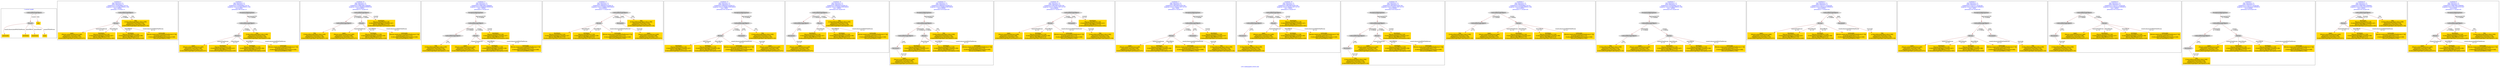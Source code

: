 digraph n0 {
fontcolor="blue"
remincross="true"
label="s18-s-indianapolis-artists.xml"
subgraph cluster_0 {
label="1-correct model"
n2[style="filled",color="white",fillcolor="lightgray",label="CulturalHeritageObject1"];
n3[style="filled",color="white",fillcolor="lightgray",label="Person1"];
n4[shape="plaintext",style="filled",fillcolor="gold",label="title"];
n5[shape="plaintext",style="filled",fillcolor="gold",label="nationality"];
n6[shape="plaintext",style="filled",fillcolor="gold",label="birthDate"];
n7[shape="plaintext",style="filled",fillcolor="gold",label="deathDate"];
n8[shape="plaintext",style="filled",fillcolor="gold",label="name"];
}
subgraph cluster_1 {
label="candidate 0\nlink coherence:1.0\nnode coherence:1.0\nconfidence:0.5324056881234754\nmapping score:0.6108018960411584\ncost:5.99994\n-precision:1.0-recall:1.0"
n10[style="filled",color="white",fillcolor="lightgray",label="CulturalHeritageObject1"];
n11[style="filled",color="white",fillcolor="lightgray",label="Person1"];
n12[shape="plaintext",style="filled",fillcolor="gold",label="name\n[Person,nameOfThePerson,0.489]\n[Document,classLink,0.298]\n[WebResource,classLink,0.142]\n[CulturalHeritageObject,provenance,0.071]"];
n13[shape="plaintext",style="filled",fillcolor="gold",label="deathDate\n[Person,dateOfDeath,0.46]\n[CulturalHeritageObject,created,0.347]\n[Person,dateOfBirth,0.132]\n[CulturalHeritageObject,provenance,0.061]"];
n14[shape="plaintext",style="filled",fillcolor="gold",label="birthDate\n[Person,dateOfBirth,0.558]\n[CulturalHeritageObject,created,0.296]\n[Person,dateOfDeath,0.12]\n[CulturalHeritageObject,description,0.026]"];
n15[shape="plaintext",style="filled",fillcolor="gold",label="title\n[CulturalHeritageObject,title,0.399]\n[Document,classLink,0.318]\n[WebResource,classLink,0.168]\n[CulturalHeritageObject,description,0.116]"];
n16[shape="plaintext",style="filled",fillcolor="gold",label="nationality\n[Person,countryAssociatedWithThePerson,0.756]\n[Concept,prefLabel,0.153]\n[CulturalHeritageObject,provenance,0.046]\n[Person,dateOfBirth,0.045]"];
}
subgraph cluster_2 {
label="candidate 1\nlink coherence:1.0\nnode coherence:1.0\nconfidence:0.5324056881234754\nmapping score:0.6108018960411584\ncost:6.9999\n-precision:0.86-recall:1.0"
n18[style="filled",color="white",fillcolor="lightgray",label="CulturalHeritageObject1"];
n19[style="filled",color="white",fillcolor="lightgray",label="Person1"];
n20[style="filled",color="white",fillcolor="lightgray",label="EuropeanaAggregation1"];
n21[shape="plaintext",style="filled",fillcolor="gold",label="name\n[Person,nameOfThePerson,0.489]\n[Document,classLink,0.298]\n[WebResource,classLink,0.142]\n[CulturalHeritageObject,provenance,0.071]"];
n22[shape="plaintext",style="filled",fillcolor="gold",label="deathDate\n[Person,dateOfDeath,0.46]\n[CulturalHeritageObject,created,0.347]\n[Person,dateOfBirth,0.132]\n[CulturalHeritageObject,provenance,0.061]"];
n23[shape="plaintext",style="filled",fillcolor="gold",label="birthDate\n[Person,dateOfBirth,0.558]\n[CulturalHeritageObject,created,0.296]\n[Person,dateOfDeath,0.12]\n[CulturalHeritageObject,description,0.026]"];
n24[shape="plaintext",style="filled",fillcolor="gold",label="title\n[CulturalHeritageObject,title,0.399]\n[Document,classLink,0.318]\n[WebResource,classLink,0.168]\n[CulturalHeritageObject,description,0.116]"];
n25[shape="plaintext",style="filled",fillcolor="gold",label="nationality\n[Person,countryAssociatedWithThePerson,0.756]\n[Concept,prefLabel,0.153]\n[CulturalHeritageObject,provenance,0.046]\n[Person,dateOfBirth,0.045]"];
}
subgraph cluster_3 {
label="candidate 10\nlink coherence:1.0\nnode coherence:1.0\nconfidence:0.5096784872698008\nmapping score:0.5698928290899336\ncost:6.99993\n-precision:0.57-recall:0.67"
n27[style="filled",color="white",fillcolor="lightgray",label="CulturalHeritageObject1"];
n28[style="filled",color="white",fillcolor="lightgray",label="CulturalHeritageObject2"];
n29[style="filled",color="white",fillcolor="lightgray",label="Person1"];
n30[shape="plaintext",style="filled",fillcolor="gold",label="deathDate\n[Person,dateOfDeath,0.46]\n[CulturalHeritageObject,created,0.347]\n[Person,dateOfBirth,0.132]\n[CulturalHeritageObject,provenance,0.061]"];
n31[shape="plaintext",style="filled",fillcolor="gold",label="name\n[Person,nameOfThePerson,0.489]\n[Document,classLink,0.298]\n[WebResource,classLink,0.142]\n[CulturalHeritageObject,provenance,0.071]"];
n32[shape="plaintext",style="filled",fillcolor="gold",label="title\n[CulturalHeritageObject,title,0.399]\n[Document,classLink,0.318]\n[WebResource,classLink,0.168]\n[CulturalHeritageObject,description,0.116]"];
n33[shape="plaintext",style="filled",fillcolor="gold",label="birthDate\n[Person,dateOfBirth,0.558]\n[CulturalHeritageObject,created,0.296]\n[Person,dateOfDeath,0.12]\n[CulturalHeritageObject,description,0.026]"];
n34[shape="plaintext",style="filled",fillcolor="gold",label="nationality\n[Person,countryAssociatedWithThePerson,0.756]\n[Concept,prefLabel,0.153]\n[CulturalHeritageObject,provenance,0.046]\n[Person,dateOfBirth,0.045]"];
}
subgraph cluster_4 {
label="candidate 11\nlink coherence:1.0\nnode coherence:1.0\nconfidence:0.5096784872698008\nmapping score:0.5698928290899336\ncost:7.99989\n-precision:0.5-recall:0.67"
n36[style="filled",color="white",fillcolor="lightgray",label="CulturalHeritageObject1"];
n37[style="filled",color="white",fillcolor="lightgray",label="CulturalHeritageObject2"];
n38[style="filled",color="white",fillcolor="lightgray",label="Person1"];
n39[style="filled",color="white",fillcolor="lightgray",label="EuropeanaAggregation1"];
n40[shape="plaintext",style="filled",fillcolor="gold",label="deathDate\n[Person,dateOfDeath,0.46]\n[CulturalHeritageObject,created,0.347]\n[Person,dateOfBirth,0.132]\n[CulturalHeritageObject,provenance,0.061]"];
n41[shape="plaintext",style="filled",fillcolor="gold",label="name\n[Person,nameOfThePerson,0.489]\n[Document,classLink,0.298]\n[WebResource,classLink,0.142]\n[CulturalHeritageObject,provenance,0.071]"];
n42[shape="plaintext",style="filled",fillcolor="gold",label="title\n[CulturalHeritageObject,title,0.399]\n[Document,classLink,0.318]\n[WebResource,classLink,0.168]\n[CulturalHeritageObject,description,0.116]"];
n43[shape="plaintext",style="filled",fillcolor="gold",label="birthDate\n[Person,dateOfBirth,0.558]\n[CulturalHeritageObject,created,0.296]\n[Person,dateOfDeath,0.12]\n[CulturalHeritageObject,description,0.026]"];
n44[shape="plaintext",style="filled",fillcolor="gold",label="nationality\n[Person,countryAssociatedWithThePerson,0.756]\n[Concept,prefLabel,0.153]\n[CulturalHeritageObject,provenance,0.046]\n[Person,dateOfBirth,0.045]"];
}
subgraph cluster_5 {
label="candidate 12\nlink coherence:1.0\nnode coherence:1.0\nconfidence:0.4940443105046578\nmapping score:0.5646814368348859\ncost:6.99994\n-precision:0.71-recall:0.83"
n46[style="filled",color="white",fillcolor="lightgray",label="CulturalHeritageObject1"];
n47[style="filled",color="white",fillcolor="lightgray",label="Person1"];
n48[style="filled",color="white",fillcolor="lightgray",label="Document1"];
n49[shape="plaintext",style="filled",fillcolor="gold",label="name\n[Person,nameOfThePerson,0.489]\n[Document,classLink,0.298]\n[WebResource,classLink,0.142]\n[CulturalHeritageObject,provenance,0.071]"];
n50[shape="plaintext",style="filled",fillcolor="gold",label="deathDate\n[Person,dateOfDeath,0.46]\n[CulturalHeritageObject,created,0.347]\n[Person,dateOfBirth,0.132]\n[CulturalHeritageObject,provenance,0.061]"];
n51[shape="plaintext",style="filled",fillcolor="gold",label="birthDate\n[Person,dateOfBirth,0.558]\n[CulturalHeritageObject,created,0.296]\n[Person,dateOfDeath,0.12]\n[CulturalHeritageObject,description,0.026]"];
n52[shape="plaintext",style="filled",fillcolor="gold",label="title\n[CulturalHeritageObject,title,0.399]\n[Document,classLink,0.318]\n[WebResource,classLink,0.168]\n[CulturalHeritageObject,description,0.116]"];
n53[shape="plaintext",style="filled",fillcolor="gold",label="nationality\n[Person,countryAssociatedWithThePerson,0.756]\n[Concept,prefLabel,0.153]\n[CulturalHeritageObject,provenance,0.046]\n[Person,dateOfBirth,0.045]"];
}
subgraph cluster_6 {
label="candidate 13\nlink coherence:1.0\nnode coherence:1.0\nconfidence:0.4940443105046578\nmapping score:0.5646814368348859\ncost:7.9999\n-precision:0.62-recall:0.83"
n55[style="filled",color="white",fillcolor="lightgray",label="CulturalHeritageObject1"];
n56[style="filled",color="white",fillcolor="lightgray",label="Person1"];
n57[style="filled",color="white",fillcolor="lightgray",label="Document1"];
n58[style="filled",color="white",fillcolor="lightgray",label="EuropeanaAggregation1"];
n59[shape="plaintext",style="filled",fillcolor="gold",label="name\n[Person,nameOfThePerson,0.489]\n[Document,classLink,0.298]\n[WebResource,classLink,0.142]\n[CulturalHeritageObject,provenance,0.071]"];
n60[shape="plaintext",style="filled",fillcolor="gold",label="deathDate\n[Person,dateOfDeath,0.46]\n[CulturalHeritageObject,created,0.347]\n[Person,dateOfBirth,0.132]\n[CulturalHeritageObject,provenance,0.061]"];
n61[shape="plaintext",style="filled",fillcolor="gold",label="birthDate\n[Person,dateOfBirth,0.558]\n[CulturalHeritageObject,created,0.296]\n[Person,dateOfDeath,0.12]\n[CulturalHeritageObject,description,0.026]"];
n62[shape="plaintext",style="filled",fillcolor="gold",label="title\n[CulturalHeritageObject,title,0.399]\n[Document,classLink,0.318]\n[WebResource,classLink,0.168]\n[CulturalHeritageObject,description,0.116]"];
n63[shape="plaintext",style="filled",fillcolor="gold",label="nationality\n[Person,countryAssociatedWithThePerson,0.756]\n[Concept,prefLabel,0.153]\n[CulturalHeritageObject,provenance,0.046]\n[Person,dateOfBirth,0.045]"];
}
subgraph cluster_7 {
label="candidate 14\nlink coherence:1.0\nnode coherence:1.0\nconfidence:0.4940443105046578\nmapping score:0.5646814368348859\ncost:7.99993\n-precision:0.62-recall:0.83"
n65[style="filled",color="white",fillcolor="lightgray",label="CulturalHeritageObject1"];
n66[style="filled",color="white",fillcolor="lightgray",label="CulturalHeritageObject2"];
n67[style="filled",color="white",fillcolor="lightgray",label="Person1"];
n68[style="filled",color="white",fillcolor="lightgray",label="Document2"];
n69[shape="plaintext",style="filled",fillcolor="gold",label="name\n[Person,nameOfThePerson,0.489]\n[Document,classLink,0.298]\n[WebResource,classLink,0.142]\n[CulturalHeritageObject,provenance,0.071]"];
n70[shape="plaintext",style="filled",fillcolor="gold",label="deathDate\n[Person,dateOfDeath,0.46]\n[CulturalHeritageObject,created,0.347]\n[Person,dateOfBirth,0.132]\n[CulturalHeritageObject,provenance,0.061]"];
n71[shape="plaintext",style="filled",fillcolor="gold",label="birthDate\n[Person,dateOfBirth,0.558]\n[CulturalHeritageObject,created,0.296]\n[Person,dateOfDeath,0.12]\n[CulturalHeritageObject,description,0.026]"];
n72[shape="plaintext",style="filled",fillcolor="gold",label="title\n[CulturalHeritageObject,title,0.399]\n[Document,classLink,0.318]\n[WebResource,classLink,0.168]\n[CulturalHeritageObject,description,0.116]"];
n73[shape="plaintext",style="filled",fillcolor="gold",label="nationality\n[Person,countryAssociatedWithThePerson,0.756]\n[Concept,prefLabel,0.153]\n[CulturalHeritageObject,provenance,0.046]\n[Person,dateOfBirth,0.045]"];
}
subgraph cluster_8 {
label="candidate 15\nlink coherence:1.0\nnode coherence:1.0\nconfidence:0.4940443105046578\nmapping score:0.5646814368348859\ncost:8.99989\n-precision:0.56-recall:0.83"
n75[style="filled",color="white",fillcolor="lightgray",label="CulturalHeritageObject1"];
n76[style="filled",color="white",fillcolor="lightgray",label="CulturalHeritageObject2"];
n77[style="filled",color="white",fillcolor="lightgray",label="Person1"];
n78[style="filled",color="white",fillcolor="lightgray",label="Document2"];
n79[style="filled",color="white",fillcolor="lightgray",label="EuropeanaAggregation1"];
n80[shape="plaintext",style="filled",fillcolor="gold",label="name\n[Person,nameOfThePerson,0.489]\n[Document,classLink,0.298]\n[WebResource,classLink,0.142]\n[CulturalHeritageObject,provenance,0.071]"];
n81[shape="plaintext",style="filled",fillcolor="gold",label="deathDate\n[Person,dateOfDeath,0.46]\n[CulturalHeritageObject,created,0.347]\n[Person,dateOfBirth,0.132]\n[CulturalHeritageObject,provenance,0.061]"];
n82[shape="plaintext",style="filled",fillcolor="gold",label="birthDate\n[Person,dateOfBirth,0.558]\n[CulturalHeritageObject,created,0.296]\n[Person,dateOfDeath,0.12]\n[CulturalHeritageObject,description,0.026]"];
n83[shape="plaintext",style="filled",fillcolor="gold",label="title\n[CulturalHeritageObject,title,0.399]\n[Document,classLink,0.318]\n[WebResource,classLink,0.168]\n[CulturalHeritageObject,description,0.116]"];
n84[shape="plaintext",style="filled",fillcolor="gold",label="nationality\n[Person,countryAssociatedWithThePerson,0.756]\n[Concept,prefLabel,0.153]\n[CulturalHeritageObject,provenance,0.046]\n[Person,dateOfBirth,0.045]"];
}
subgraph cluster_9 {
label="candidate 16\nlink coherence:1.0\nnode coherence:1.0\nconfidence:0.4935040762007361\nmapping score:0.5645013587335787\ncost:6.99994\n-precision:0.57-recall:0.67"
n86[style="filled",color="white",fillcolor="lightgray",label="CulturalHeritageObject1"];
n87[style="filled",color="white",fillcolor="lightgray",label="Person1"];
n88[style="filled",color="white",fillcolor="lightgray",label="Document1"];
n89[shape="plaintext",style="filled",fillcolor="gold",label="deathDate\n[Person,dateOfDeath,0.46]\n[CulturalHeritageObject,created,0.347]\n[Person,dateOfBirth,0.132]\n[CulturalHeritageObject,provenance,0.061]"];
n90[shape="plaintext",style="filled",fillcolor="gold",label="name\n[Person,nameOfThePerson,0.489]\n[Document,classLink,0.298]\n[WebResource,classLink,0.142]\n[CulturalHeritageObject,provenance,0.071]"];
n91[shape="plaintext",style="filled",fillcolor="gold",label="title\n[CulturalHeritageObject,title,0.399]\n[Document,classLink,0.318]\n[WebResource,classLink,0.168]\n[CulturalHeritageObject,description,0.116]"];
n92[shape="plaintext",style="filled",fillcolor="gold",label="birthDate\n[Person,dateOfBirth,0.558]\n[CulturalHeritageObject,created,0.296]\n[Person,dateOfDeath,0.12]\n[CulturalHeritageObject,description,0.026]"];
n93[shape="plaintext",style="filled",fillcolor="gold",label="nationality\n[Person,countryAssociatedWithThePerson,0.756]\n[Concept,prefLabel,0.153]\n[CulturalHeritageObject,provenance,0.046]\n[Person,dateOfBirth,0.045]"];
}
subgraph cluster_10 {
label="candidate 17\nlink coherence:1.0\nnode coherence:1.0\nconfidence:0.4935040762007361\nmapping score:0.5645013587335787\ncost:7.9999\n-precision:0.5-recall:0.67"
n95[style="filled",color="white",fillcolor="lightgray",label="CulturalHeritageObject1"];
n96[style="filled",color="white",fillcolor="lightgray",label="Person1"];
n97[style="filled",color="white",fillcolor="lightgray",label="Document1"];
n98[style="filled",color="white",fillcolor="lightgray",label="EuropeanaAggregation1"];
n99[shape="plaintext",style="filled",fillcolor="gold",label="deathDate\n[Person,dateOfDeath,0.46]\n[CulturalHeritageObject,created,0.347]\n[Person,dateOfBirth,0.132]\n[CulturalHeritageObject,provenance,0.061]"];
n100[shape="plaintext",style="filled",fillcolor="gold",label="name\n[Person,nameOfThePerson,0.489]\n[Document,classLink,0.298]\n[WebResource,classLink,0.142]\n[CulturalHeritageObject,provenance,0.071]"];
n101[shape="plaintext",style="filled",fillcolor="gold",label="title\n[CulturalHeritageObject,title,0.399]\n[Document,classLink,0.318]\n[WebResource,classLink,0.168]\n[CulturalHeritageObject,description,0.116]"];
n102[shape="plaintext",style="filled",fillcolor="gold",label="birthDate\n[Person,dateOfBirth,0.558]\n[CulturalHeritageObject,created,0.296]\n[Person,dateOfDeath,0.12]\n[CulturalHeritageObject,description,0.026]"];
n103[shape="plaintext",style="filled",fillcolor="gold",label="nationality\n[Person,countryAssociatedWithThePerson,0.756]\n[Concept,prefLabel,0.153]\n[CulturalHeritageObject,provenance,0.046]\n[Person,dateOfBirth,0.045]"];
}
subgraph cluster_11 {
label="candidate 18\nlink coherence:1.0\nnode coherence:1.0\nconfidence:0.4935040762007361\nmapping score:0.5645013587335787\ncost:7.99993\n-precision:0.5-recall:0.67"
n105[style="filled",color="white",fillcolor="lightgray",label="CulturalHeritageObject1"];
n106[style="filled",color="white",fillcolor="lightgray",label="CulturalHeritageObject2"];
n107[style="filled",color="white",fillcolor="lightgray",label="Person1"];
n108[style="filled",color="white",fillcolor="lightgray",label="Document2"];
n109[shape="plaintext",style="filled",fillcolor="gold",label="title\n[CulturalHeritageObject,title,0.399]\n[Document,classLink,0.318]\n[WebResource,classLink,0.168]\n[CulturalHeritageObject,description,0.116]"];
n110[shape="plaintext",style="filled",fillcolor="gold",label="deathDate\n[Person,dateOfDeath,0.46]\n[CulturalHeritageObject,created,0.347]\n[Person,dateOfBirth,0.132]\n[CulturalHeritageObject,provenance,0.061]"];
n111[shape="plaintext",style="filled",fillcolor="gold",label="name\n[Person,nameOfThePerson,0.489]\n[Document,classLink,0.298]\n[WebResource,classLink,0.142]\n[CulturalHeritageObject,provenance,0.071]"];
n112[shape="plaintext",style="filled",fillcolor="gold",label="birthDate\n[Person,dateOfBirth,0.558]\n[CulturalHeritageObject,created,0.296]\n[Person,dateOfDeath,0.12]\n[CulturalHeritageObject,description,0.026]"];
n113[shape="plaintext",style="filled",fillcolor="gold",label="nationality\n[Person,countryAssociatedWithThePerson,0.756]\n[Concept,prefLabel,0.153]\n[CulturalHeritageObject,provenance,0.046]\n[Person,dateOfBirth,0.045]"];
}
subgraph cluster_12 {
label="candidate 19\nlink coherence:1.0\nnode coherence:1.0\nconfidence:0.4935040762007361\nmapping score:0.5645013587335787\ncost:8.99989\n-precision:0.44-recall:0.67"
n115[style="filled",color="white",fillcolor="lightgray",label="CulturalHeritageObject1"];
n116[style="filled",color="white",fillcolor="lightgray",label="CulturalHeritageObject2"];
n117[style="filled",color="white",fillcolor="lightgray",label="Person1"];
n118[style="filled",color="white",fillcolor="lightgray",label="Document2"];
n119[style="filled",color="white",fillcolor="lightgray",label="EuropeanaAggregation1"];
n120[shape="plaintext",style="filled",fillcolor="gold",label="title\n[CulturalHeritageObject,title,0.399]\n[Document,classLink,0.318]\n[WebResource,classLink,0.168]\n[CulturalHeritageObject,description,0.116]"];
n121[shape="plaintext",style="filled",fillcolor="gold",label="deathDate\n[Person,dateOfDeath,0.46]\n[CulturalHeritageObject,created,0.347]\n[Person,dateOfBirth,0.132]\n[CulturalHeritageObject,provenance,0.061]"];
n122[shape="plaintext",style="filled",fillcolor="gold",label="name\n[Person,nameOfThePerson,0.489]\n[Document,classLink,0.298]\n[WebResource,classLink,0.142]\n[CulturalHeritageObject,provenance,0.071]"];
n123[shape="plaintext",style="filled",fillcolor="gold",label="birthDate\n[Person,dateOfBirth,0.558]\n[CulturalHeritageObject,created,0.296]\n[Person,dateOfDeath,0.12]\n[CulturalHeritageObject,description,0.026]"];
n124[shape="plaintext",style="filled",fillcolor="gold",label="nationality\n[Person,countryAssociatedWithThePerson,0.756]\n[Concept,prefLabel,0.153]\n[CulturalHeritageObject,provenance,0.046]\n[Person,dateOfBirth,0.045]"];
}
subgraph cluster_13 {
label="candidate 2\nlink coherence:1.0\nnode coherence:1.0\nconfidence:0.5324056881234754\nmapping score:0.6108018960411584\ncost:6.99993\n-precision:0.71-recall:0.83"
n126[style="filled",color="white",fillcolor="lightgray",label="CulturalHeritageObject1"];
n127[style="filled",color="white",fillcolor="lightgray",label="CulturalHeritageObject2"];
n128[style="filled",color="white",fillcolor="lightgray",label="Person1"];
n129[shape="plaintext",style="filled",fillcolor="gold",label="name\n[Person,nameOfThePerson,0.489]\n[Document,classLink,0.298]\n[WebResource,classLink,0.142]\n[CulturalHeritageObject,provenance,0.071]"];
n130[shape="plaintext",style="filled",fillcolor="gold",label="title\n[CulturalHeritageObject,title,0.399]\n[Document,classLink,0.318]\n[WebResource,classLink,0.168]\n[CulturalHeritageObject,description,0.116]"];
n131[shape="plaintext",style="filled",fillcolor="gold",label="deathDate\n[Person,dateOfDeath,0.46]\n[CulturalHeritageObject,created,0.347]\n[Person,dateOfBirth,0.132]\n[CulturalHeritageObject,provenance,0.061]"];
n132[shape="plaintext",style="filled",fillcolor="gold",label="birthDate\n[Person,dateOfBirth,0.558]\n[CulturalHeritageObject,created,0.296]\n[Person,dateOfDeath,0.12]\n[CulturalHeritageObject,description,0.026]"];
n133[shape="plaintext",style="filled",fillcolor="gold",label="nationality\n[Person,countryAssociatedWithThePerson,0.756]\n[Concept,prefLabel,0.153]\n[CulturalHeritageObject,provenance,0.046]\n[Person,dateOfBirth,0.045]"];
}
subgraph cluster_14 {
label="candidate 3\nlink coherence:1.0\nnode coherence:1.0\nconfidence:0.5324056881234754\nmapping score:0.6108018960411584\ncost:7.99989\n-precision:0.62-recall:0.83"
n135[style="filled",color="white",fillcolor="lightgray",label="CulturalHeritageObject1"];
n136[style="filled",color="white",fillcolor="lightgray",label="CulturalHeritageObject2"];
n137[style="filled",color="white",fillcolor="lightgray",label="Person1"];
n138[style="filled",color="white",fillcolor="lightgray",label="EuropeanaAggregation1"];
n139[shape="plaintext",style="filled",fillcolor="gold",label="name\n[Person,nameOfThePerson,0.489]\n[Document,classLink,0.298]\n[WebResource,classLink,0.142]\n[CulturalHeritageObject,provenance,0.071]"];
n140[shape="plaintext",style="filled",fillcolor="gold",label="title\n[CulturalHeritageObject,title,0.399]\n[Document,classLink,0.318]\n[WebResource,classLink,0.168]\n[CulturalHeritageObject,description,0.116]"];
n141[shape="plaintext",style="filled",fillcolor="gold",label="deathDate\n[Person,dateOfDeath,0.46]\n[CulturalHeritageObject,created,0.347]\n[Person,dateOfBirth,0.132]\n[CulturalHeritageObject,provenance,0.061]"];
n142[shape="plaintext",style="filled",fillcolor="gold",label="birthDate\n[Person,dateOfBirth,0.558]\n[CulturalHeritageObject,created,0.296]\n[Person,dateOfDeath,0.12]\n[CulturalHeritageObject,description,0.026]"];
n143[shape="plaintext",style="filled",fillcolor="gold",label="nationality\n[Person,countryAssociatedWithThePerson,0.756]\n[Concept,prefLabel,0.153]\n[CulturalHeritageObject,provenance,0.046]\n[Person,dateOfBirth,0.045]"];
}
subgraph cluster_15 {
label="candidate 4\nlink coherence:1.0\nnode coherence:1.0\nconfidence:0.5162312770544106\nmapping score:0.6054104256848035\ncost:6.99994\n-precision:0.71-recall:0.83"
n145[style="filled",color="white",fillcolor="lightgray",label="CulturalHeritageObject1"];
n146[style="filled",color="white",fillcolor="lightgray",label="Person1"];
n147[style="filled",color="white",fillcolor="lightgray",label="Document1"];
n148[shape="plaintext",style="filled",fillcolor="gold",label="name\n[Person,nameOfThePerson,0.489]\n[Document,classLink,0.298]\n[WebResource,classLink,0.142]\n[CulturalHeritageObject,provenance,0.071]"];
n149[shape="plaintext",style="filled",fillcolor="gold",label="title\n[CulturalHeritageObject,title,0.399]\n[Document,classLink,0.318]\n[WebResource,classLink,0.168]\n[CulturalHeritageObject,description,0.116]"];
n150[shape="plaintext",style="filled",fillcolor="gold",label="deathDate\n[Person,dateOfDeath,0.46]\n[CulturalHeritageObject,created,0.347]\n[Person,dateOfBirth,0.132]\n[CulturalHeritageObject,provenance,0.061]"];
n151[shape="plaintext",style="filled",fillcolor="gold",label="birthDate\n[Person,dateOfBirth,0.558]\n[CulturalHeritageObject,created,0.296]\n[Person,dateOfDeath,0.12]\n[CulturalHeritageObject,description,0.026]"];
n152[shape="plaintext",style="filled",fillcolor="gold",label="nationality\n[Person,countryAssociatedWithThePerson,0.756]\n[Concept,prefLabel,0.153]\n[CulturalHeritageObject,provenance,0.046]\n[Person,dateOfBirth,0.045]"];
}
subgraph cluster_16 {
label="candidate 5\nlink coherence:1.0\nnode coherence:1.0\nconfidence:0.5162312770544106\nmapping score:0.6054104256848035\ncost:7.9999\n-precision:0.62-recall:0.83"
n154[style="filled",color="white",fillcolor="lightgray",label="CulturalHeritageObject1"];
n155[style="filled",color="white",fillcolor="lightgray",label="Person1"];
n156[style="filled",color="white",fillcolor="lightgray",label="Document1"];
n157[style="filled",color="white",fillcolor="lightgray",label="EuropeanaAggregation1"];
n158[shape="plaintext",style="filled",fillcolor="gold",label="name\n[Person,nameOfThePerson,0.489]\n[Document,classLink,0.298]\n[WebResource,classLink,0.142]\n[CulturalHeritageObject,provenance,0.071]"];
n159[shape="plaintext",style="filled",fillcolor="gold",label="title\n[CulturalHeritageObject,title,0.399]\n[Document,classLink,0.318]\n[WebResource,classLink,0.168]\n[CulturalHeritageObject,description,0.116]"];
n160[shape="plaintext",style="filled",fillcolor="gold",label="deathDate\n[Person,dateOfDeath,0.46]\n[CulturalHeritageObject,created,0.347]\n[Person,dateOfBirth,0.132]\n[CulturalHeritageObject,provenance,0.061]"];
n161[shape="plaintext",style="filled",fillcolor="gold",label="birthDate\n[Person,dateOfBirth,0.558]\n[CulturalHeritageObject,created,0.296]\n[Person,dateOfDeath,0.12]\n[CulturalHeritageObject,description,0.026]"];
n162[shape="plaintext",style="filled",fillcolor="gold",label="nationality\n[Person,countryAssociatedWithThePerson,0.756]\n[Concept,prefLabel,0.153]\n[CulturalHeritageObject,provenance,0.046]\n[Person,dateOfBirth,0.045]"];
}
subgraph cluster_17 {
label="candidate 6\nlink coherence:1.0\nnode coherence:1.0\nconfidence:0.5162312770544106\nmapping score:0.6054104256848035\ncost:7.99993\n-precision:0.62-recall:0.83"
n164[style="filled",color="white",fillcolor="lightgray",label="CulturalHeritageObject1"];
n165[style="filled",color="white",fillcolor="lightgray",label="CulturalHeritageObject2"];
n166[style="filled",color="white",fillcolor="lightgray",label="Person1"];
n167[style="filled",color="white",fillcolor="lightgray",label="Document2"];
n168[shape="plaintext",style="filled",fillcolor="gold",label="title\n[CulturalHeritageObject,title,0.399]\n[Document,classLink,0.318]\n[WebResource,classLink,0.168]\n[CulturalHeritageObject,description,0.116]"];
n169[shape="plaintext",style="filled",fillcolor="gold",label="name\n[Person,nameOfThePerson,0.489]\n[Document,classLink,0.298]\n[WebResource,classLink,0.142]\n[CulturalHeritageObject,provenance,0.071]"];
n170[shape="plaintext",style="filled",fillcolor="gold",label="deathDate\n[Person,dateOfDeath,0.46]\n[CulturalHeritageObject,created,0.347]\n[Person,dateOfBirth,0.132]\n[CulturalHeritageObject,provenance,0.061]"];
n171[shape="plaintext",style="filled",fillcolor="gold",label="birthDate\n[Person,dateOfBirth,0.558]\n[CulturalHeritageObject,created,0.296]\n[Person,dateOfDeath,0.12]\n[CulturalHeritageObject,description,0.026]"];
n172[shape="plaintext",style="filled",fillcolor="gold",label="nationality\n[Person,countryAssociatedWithThePerson,0.756]\n[Concept,prefLabel,0.153]\n[CulturalHeritageObject,provenance,0.046]\n[Person,dateOfBirth,0.045]"];
}
subgraph cluster_18 {
label="candidate 7\nlink coherence:1.0\nnode coherence:1.0\nconfidence:0.5162312770544106\nmapping score:0.6054104256848035\ncost:8.99989\n-precision:0.56-recall:0.83"
n174[style="filled",color="white",fillcolor="lightgray",label="CulturalHeritageObject1"];
n175[style="filled",color="white",fillcolor="lightgray",label="CulturalHeritageObject2"];
n176[style="filled",color="white",fillcolor="lightgray",label="Person1"];
n177[style="filled",color="white",fillcolor="lightgray",label="Document2"];
n178[style="filled",color="white",fillcolor="lightgray",label="EuropeanaAggregation1"];
n179[shape="plaintext",style="filled",fillcolor="gold",label="title\n[CulturalHeritageObject,title,0.399]\n[Document,classLink,0.318]\n[WebResource,classLink,0.168]\n[CulturalHeritageObject,description,0.116]"];
n180[shape="plaintext",style="filled",fillcolor="gold",label="name\n[Person,nameOfThePerson,0.489]\n[Document,classLink,0.298]\n[WebResource,classLink,0.142]\n[CulturalHeritageObject,provenance,0.071]"];
n181[shape="plaintext",style="filled",fillcolor="gold",label="deathDate\n[Person,dateOfDeath,0.46]\n[CulturalHeritageObject,created,0.347]\n[Person,dateOfBirth,0.132]\n[CulturalHeritageObject,provenance,0.061]"];
n182[shape="plaintext",style="filled",fillcolor="gold",label="birthDate\n[Person,dateOfBirth,0.558]\n[CulturalHeritageObject,created,0.296]\n[Person,dateOfDeath,0.12]\n[CulturalHeritageObject,description,0.026]"];
n183[shape="plaintext",style="filled",fillcolor="gold",label="nationality\n[Person,countryAssociatedWithThePerson,0.756]\n[Concept,prefLabel,0.153]\n[CulturalHeritageObject,provenance,0.046]\n[Person,dateOfBirth,0.045]"];
}
subgraph cluster_19 {
label="candidate 8\nlink coherence:1.0\nnode coherence:1.0\nconfidence:0.5096784872698008\nmapping score:0.603226162423267\ncost:5.99994\n-precision:0.83-recall:0.83"
n185[style="filled",color="white",fillcolor="lightgray",label="CulturalHeritageObject1"];
n186[style="filled",color="white",fillcolor="lightgray",label="Person1"];
n187[shape="plaintext",style="filled",fillcolor="gold",label="deathDate\n[Person,dateOfDeath,0.46]\n[CulturalHeritageObject,created,0.347]\n[Person,dateOfBirth,0.132]\n[CulturalHeritageObject,provenance,0.061]"];
n188[shape="plaintext",style="filled",fillcolor="gold",label="name\n[Person,nameOfThePerson,0.489]\n[Document,classLink,0.298]\n[WebResource,classLink,0.142]\n[CulturalHeritageObject,provenance,0.071]"];
n189[shape="plaintext",style="filled",fillcolor="gold",label="birthDate\n[Person,dateOfBirth,0.558]\n[CulturalHeritageObject,created,0.296]\n[Person,dateOfDeath,0.12]\n[CulturalHeritageObject,description,0.026]"];
n190[shape="plaintext",style="filled",fillcolor="gold",label="title\n[CulturalHeritageObject,title,0.399]\n[Document,classLink,0.318]\n[WebResource,classLink,0.168]\n[CulturalHeritageObject,description,0.116]"];
n191[shape="plaintext",style="filled",fillcolor="gold",label="nationality\n[Person,countryAssociatedWithThePerson,0.756]\n[Concept,prefLabel,0.153]\n[CulturalHeritageObject,provenance,0.046]\n[Person,dateOfBirth,0.045]"];
}
subgraph cluster_20 {
label="candidate 9\nlink coherence:1.0\nnode coherence:1.0\nconfidence:0.5096784872698008\nmapping score:0.603226162423267\ncost:6.9999\n-precision:0.71-recall:0.83"
n193[style="filled",color="white",fillcolor="lightgray",label="CulturalHeritageObject1"];
n194[style="filled",color="white",fillcolor="lightgray",label="Person1"];
n195[style="filled",color="white",fillcolor="lightgray",label="EuropeanaAggregation1"];
n196[shape="plaintext",style="filled",fillcolor="gold",label="deathDate\n[Person,dateOfDeath,0.46]\n[CulturalHeritageObject,created,0.347]\n[Person,dateOfBirth,0.132]\n[CulturalHeritageObject,provenance,0.061]"];
n197[shape="plaintext",style="filled",fillcolor="gold",label="name\n[Person,nameOfThePerson,0.489]\n[Document,classLink,0.298]\n[WebResource,classLink,0.142]\n[CulturalHeritageObject,provenance,0.071]"];
n198[shape="plaintext",style="filled",fillcolor="gold",label="birthDate\n[Person,dateOfBirth,0.558]\n[CulturalHeritageObject,created,0.296]\n[Person,dateOfDeath,0.12]\n[CulturalHeritageObject,description,0.026]"];
n199[shape="plaintext",style="filled",fillcolor="gold",label="title\n[CulturalHeritageObject,title,0.399]\n[Document,classLink,0.318]\n[WebResource,classLink,0.168]\n[CulturalHeritageObject,description,0.116]"];
n200[shape="plaintext",style="filled",fillcolor="gold",label="nationality\n[Person,countryAssociatedWithThePerson,0.756]\n[Concept,prefLabel,0.153]\n[CulturalHeritageObject,provenance,0.046]\n[Person,dateOfBirth,0.045]"];
}
n2 -> n3[color="brown",fontcolor="black",label="creator"]
n2 -> n4[color="brown",fontcolor="black",label="title"]
n3 -> n5[color="brown",fontcolor="black",label="countryAssociatedWithThePerson"]
n3 -> n6[color="brown",fontcolor="black",label="dateOfBirth"]
n3 -> n7[color="brown",fontcolor="black",label="dateOfDeath"]
n3 -> n8[color="brown",fontcolor="black",label="nameOfThePerson"]
n10 -> n11[color="brown",fontcolor="black",label="creator\nw=0.99994"]
n11 -> n12[color="brown",fontcolor="black",label="nameOfThePerson\nw=1.0"]
n11 -> n13[color="brown",fontcolor="black",label="dateOfDeath\nw=1.0"]
n11 -> n14[color="brown",fontcolor="black",label="dateOfBirth\nw=1.0"]
n10 -> n15[color="brown",fontcolor="black",label="title\nw=1.0"]
n11 -> n16[color="brown",fontcolor="black",label="countryAssociatedWithThePerson\nw=1.0"]
n18 -> n19[color="brown",fontcolor="black",label="creator\nw=0.99994"]
n20 -> n18[color="brown",fontcolor="black",label="aggregatedCHO\nw=0.99996"]
n19 -> n21[color="brown",fontcolor="black",label="nameOfThePerson\nw=1.0"]
n19 -> n22[color="brown",fontcolor="black",label="dateOfDeath\nw=1.0"]
n19 -> n23[color="brown",fontcolor="black",label="dateOfBirth\nw=1.0"]
n18 -> n24[color="brown",fontcolor="black",label="title\nw=1.0"]
n19 -> n25[color="brown",fontcolor="black",label="countryAssociatedWithThePerson\nw=1.0"]
n27 -> n28[color="brown",fontcolor="black",label="isRelatedTo\nw=0.99999"]
n27 -> n29[color="brown",fontcolor="black",label="creator\nw=0.99994"]
n27 -> n30[color="brown",fontcolor="black",label="created\nw=1.0"]
n29 -> n31[color="brown",fontcolor="black",label="nameOfThePerson\nw=1.0"]
n28 -> n32[color="brown",fontcolor="black",label="title\nw=1.0"]
n29 -> n33[color="brown",fontcolor="black",label="dateOfBirth\nw=1.0"]
n29 -> n34[color="brown",fontcolor="black",label="countryAssociatedWithThePerson\nw=1.0"]
n36 -> n37[color="brown",fontcolor="black",label="isRelatedTo\nw=0.99999"]
n36 -> n38[color="brown",fontcolor="black",label="creator\nw=0.99994"]
n39 -> n36[color="brown",fontcolor="black",label="aggregatedCHO\nw=0.99996"]
n36 -> n40[color="brown",fontcolor="black",label="created\nw=1.0"]
n38 -> n41[color="brown",fontcolor="black",label="nameOfThePerson\nw=1.0"]
n37 -> n42[color="brown",fontcolor="black",label="title\nw=1.0"]
n38 -> n43[color="brown",fontcolor="black",label="dateOfBirth\nw=1.0"]
n38 -> n44[color="brown",fontcolor="black",label="countryAssociatedWithThePerson\nw=1.0"]
n46 -> n47[color="brown",fontcolor="black",label="creator\nw=0.99994"]
n46 -> n48[color="brown",fontcolor="black",label="page\nw=1.0"]
n48 -> n49[color="brown",fontcolor="black",label="classLink\nw=1.0"]
n47 -> n50[color="brown",fontcolor="black",label="dateOfDeath\nw=1.0"]
n47 -> n51[color="brown",fontcolor="black",label="dateOfBirth\nw=1.0"]
n46 -> n52[color="brown",fontcolor="black",label="title\nw=1.0"]
n47 -> n53[color="brown",fontcolor="black",label="countryAssociatedWithThePerson\nw=1.0"]
n55 -> n56[color="brown",fontcolor="black",label="creator\nw=0.99994"]
n55 -> n57[color="brown",fontcolor="black",label="page\nw=1.0"]
n58 -> n55[color="brown",fontcolor="black",label="aggregatedCHO\nw=0.99996"]
n57 -> n59[color="brown",fontcolor="black",label="classLink\nw=1.0"]
n56 -> n60[color="brown",fontcolor="black",label="dateOfDeath\nw=1.0"]
n56 -> n61[color="brown",fontcolor="black",label="dateOfBirth\nw=1.0"]
n55 -> n62[color="brown",fontcolor="black",label="title\nw=1.0"]
n56 -> n63[color="brown",fontcolor="black",label="countryAssociatedWithThePerson\nw=1.0"]
n65 -> n66[color="brown",fontcolor="black",label="isRelatedTo\nw=0.99999"]
n65 -> n67[color="brown",fontcolor="black",label="creator\nw=0.99994"]
n66 -> n68[color="brown",fontcolor="black",label="page\nw=1.0"]
n68 -> n69[color="brown",fontcolor="black",label="classLink\nw=1.0"]
n67 -> n70[color="brown",fontcolor="black",label="dateOfDeath\nw=1.0"]
n67 -> n71[color="brown",fontcolor="black",label="dateOfBirth\nw=1.0"]
n65 -> n72[color="brown",fontcolor="black",label="title\nw=1.0"]
n67 -> n73[color="brown",fontcolor="black",label="countryAssociatedWithThePerson\nw=1.0"]
n75 -> n76[color="brown",fontcolor="black",label="isRelatedTo\nw=0.99999"]
n75 -> n77[color="brown",fontcolor="black",label="creator\nw=0.99994"]
n76 -> n78[color="brown",fontcolor="black",label="page\nw=1.0"]
n79 -> n75[color="brown",fontcolor="black",label="aggregatedCHO\nw=0.99996"]
n78 -> n80[color="brown",fontcolor="black",label="classLink\nw=1.0"]
n77 -> n81[color="brown",fontcolor="black",label="dateOfDeath\nw=1.0"]
n77 -> n82[color="brown",fontcolor="black",label="dateOfBirth\nw=1.0"]
n75 -> n83[color="brown",fontcolor="black",label="title\nw=1.0"]
n77 -> n84[color="brown",fontcolor="black",label="countryAssociatedWithThePerson\nw=1.0"]
n86 -> n87[color="brown",fontcolor="black",label="creator\nw=0.99994"]
n86 -> n88[color="brown",fontcolor="black",label="page\nw=1.0"]
n86 -> n89[color="brown",fontcolor="black",label="created\nw=1.0"]
n87 -> n90[color="brown",fontcolor="black",label="nameOfThePerson\nw=1.0"]
n88 -> n91[color="brown",fontcolor="black",label="classLink\nw=1.0"]
n87 -> n92[color="brown",fontcolor="black",label="dateOfBirth\nw=1.0"]
n87 -> n93[color="brown",fontcolor="black",label="countryAssociatedWithThePerson\nw=1.0"]
n95 -> n96[color="brown",fontcolor="black",label="creator\nw=0.99994"]
n95 -> n97[color="brown",fontcolor="black",label="page\nw=1.0"]
n98 -> n95[color="brown",fontcolor="black",label="aggregatedCHO\nw=0.99996"]
n95 -> n99[color="brown",fontcolor="black",label="created\nw=1.0"]
n96 -> n100[color="brown",fontcolor="black",label="nameOfThePerson\nw=1.0"]
n97 -> n101[color="brown",fontcolor="black",label="classLink\nw=1.0"]
n96 -> n102[color="brown",fontcolor="black",label="dateOfBirth\nw=1.0"]
n96 -> n103[color="brown",fontcolor="black",label="countryAssociatedWithThePerson\nw=1.0"]
n105 -> n106[color="brown",fontcolor="black",label="isRelatedTo\nw=0.99999"]
n105 -> n107[color="brown",fontcolor="black",label="creator\nw=0.99994"]
n106 -> n108[color="brown",fontcolor="black",label="page\nw=1.0"]
n108 -> n109[color="brown",fontcolor="black",label="classLink\nw=1.0"]
n105 -> n110[color="brown",fontcolor="black",label="created\nw=1.0"]
n107 -> n111[color="brown",fontcolor="black",label="nameOfThePerson\nw=1.0"]
n107 -> n112[color="brown",fontcolor="black",label="dateOfBirth\nw=1.0"]
n107 -> n113[color="brown",fontcolor="black",label="countryAssociatedWithThePerson\nw=1.0"]
n115 -> n116[color="brown",fontcolor="black",label="isRelatedTo\nw=0.99999"]
n115 -> n117[color="brown",fontcolor="black",label="creator\nw=0.99994"]
n116 -> n118[color="brown",fontcolor="black",label="page\nw=1.0"]
n119 -> n115[color="brown",fontcolor="black",label="aggregatedCHO\nw=0.99996"]
n118 -> n120[color="brown",fontcolor="black",label="classLink\nw=1.0"]
n115 -> n121[color="brown",fontcolor="black",label="created\nw=1.0"]
n117 -> n122[color="brown",fontcolor="black",label="nameOfThePerson\nw=1.0"]
n117 -> n123[color="brown",fontcolor="black",label="dateOfBirth\nw=1.0"]
n117 -> n124[color="brown",fontcolor="black",label="countryAssociatedWithThePerson\nw=1.0"]
n126 -> n127[color="brown",fontcolor="black",label="isRelatedTo\nw=0.99999"]
n126 -> n128[color="brown",fontcolor="black",label="creator\nw=0.99994"]
n128 -> n129[color="brown",fontcolor="black",label="nameOfThePerson\nw=1.0"]
n127 -> n130[color="brown",fontcolor="black",label="title\nw=1.0"]
n128 -> n131[color="brown",fontcolor="black",label="dateOfDeath\nw=1.0"]
n128 -> n132[color="brown",fontcolor="black",label="dateOfBirth\nw=1.0"]
n128 -> n133[color="brown",fontcolor="black",label="countryAssociatedWithThePerson\nw=1.0"]
n135 -> n136[color="brown",fontcolor="black",label="isRelatedTo\nw=0.99999"]
n135 -> n137[color="brown",fontcolor="black",label="creator\nw=0.99994"]
n138 -> n135[color="brown",fontcolor="black",label="aggregatedCHO\nw=0.99996"]
n137 -> n139[color="brown",fontcolor="black",label="nameOfThePerson\nw=1.0"]
n136 -> n140[color="brown",fontcolor="black",label="title\nw=1.0"]
n137 -> n141[color="brown",fontcolor="black",label="dateOfDeath\nw=1.0"]
n137 -> n142[color="brown",fontcolor="black",label="dateOfBirth\nw=1.0"]
n137 -> n143[color="brown",fontcolor="black",label="countryAssociatedWithThePerson\nw=1.0"]
n145 -> n146[color="brown",fontcolor="black",label="creator\nw=0.99994"]
n145 -> n147[color="brown",fontcolor="black",label="page\nw=1.0"]
n146 -> n148[color="brown",fontcolor="black",label="nameOfThePerson\nw=1.0"]
n147 -> n149[color="brown",fontcolor="black",label="classLink\nw=1.0"]
n146 -> n150[color="brown",fontcolor="black",label="dateOfDeath\nw=1.0"]
n146 -> n151[color="brown",fontcolor="black",label="dateOfBirth\nw=1.0"]
n146 -> n152[color="brown",fontcolor="black",label="countryAssociatedWithThePerson\nw=1.0"]
n154 -> n155[color="brown",fontcolor="black",label="creator\nw=0.99994"]
n154 -> n156[color="brown",fontcolor="black",label="page\nw=1.0"]
n157 -> n154[color="brown",fontcolor="black",label="aggregatedCHO\nw=0.99996"]
n155 -> n158[color="brown",fontcolor="black",label="nameOfThePerson\nw=1.0"]
n156 -> n159[color="brown",fontcolor="black",label="classLink\nw=1.0"]
n155 -> n160[color="brown",fontcolor="black",label="dateOfDeath\nw=1.0"]
n155 -> n161[color="brown",fontcolor="black",label="dateOfBirth\nw=1.0"]
n155 -> n162[color="brown",fontcolor="black",label="countryAssociatedWithThePerson\nw=1.0"]
n164 -> n165[color="brown",fontcolor="black",label="isRelatedTo\nw=0.99999"]
n164 -> n166[color="brown",fontcolor="black",label="creator\nw=0.99994"]
n165 -> n167[color="brown",fontcolor="black",label="page\nw=1.0"]
n167 -> n168[color="brown",fontcolor="black",label="classLink\nw=1.0"]
n166 -> n169[color="brown",fontcolor="black",label="nameOfThePerson\nw=1.0"]
n166 -> n170[color="brown",fontcolor="black",label="dateOfDeath\nw=1.0"]
n166 -> n171[color="brown",fontcolor="black",label="dateOfBirth\nw=1.0"]
n166 -> n172[color="brown",fontcolor="black",label="countryAssociatedWithThePerson\nw=1.0"]
n174 -> n175[color="brown",fontcolor="black",label="isRelatedTo\nw=0.99999"]
n174 -> n176[color="brown",fontcolor="black",label="creator\nw=0.99994"]
n175 -> n177[color="brown",fontcolor="black",label="page\nw=1.0"]
n178 -> n174[color="brown",fontcolor="black",label="aggregatedCHO\nw=0.99996"]
n177 -> n179[color="brown",fontcolor="black",label="classLink\nw=1.0"]
n176 -> n180[color="brown",fontcolor="black",label="nameOfThePerson\nw=1.0"]
n176 -> n181[color="brown",fontcolor="black",label="dateOfDeath\nw=1.0"]
n176 -> n182[color="brown",fontcolor="black",label="dateOfBirth\nw=1.0"]
n176 -> n183[color="brown",fontcolor="black",label="countryAssociatedWithThePerson\nw=1.0"]
n185 -> n186[color="brown",fontcolor="black",label="creator\nw=0.99994"]
n185 -> n187[color="brown",fontcolor="black",label="created\nw=1.0"]
n186 -> n188[color="brown",fontcolor="black",label="nameOfThePerson\nw=1.0"]
n186 -> n189[color="brown",fontcolor="black",label="dateOfBirth\nw=1.0"]
n185 -> n190[color="brown",fontcolor="black",label="title\nw=1.0"]
n186 -> n191[color="brown",fontcolor="black",label="countryAssociatedWithThePerson\nw=1.0"]
n193 -> n194[color="brown",fontcolor="black",label="creator\nw=0.99994"]
n195 -> n193[color="brown",fontcolor="black",label="aggregatedCHO\nw=0.99996"]
n193 -> n196[color="brown",fontcolor="black",label="created\nw=1.0"]
n194 -> n197[color="brown",fontcolor="black",label="nameOfThePerson\nw=1.0"]
n194 -> n198[color="brown",fontcolor="black",label="dateOfBirth\nw=1.0"]
n193 -> n199[color="brown",fontcolor="black",label="title\nw=1.0"]
n194 -> n200[color="brown",fontcolor="black",label="countryAssociatedWithThePerson\nw=1.0"]
}
